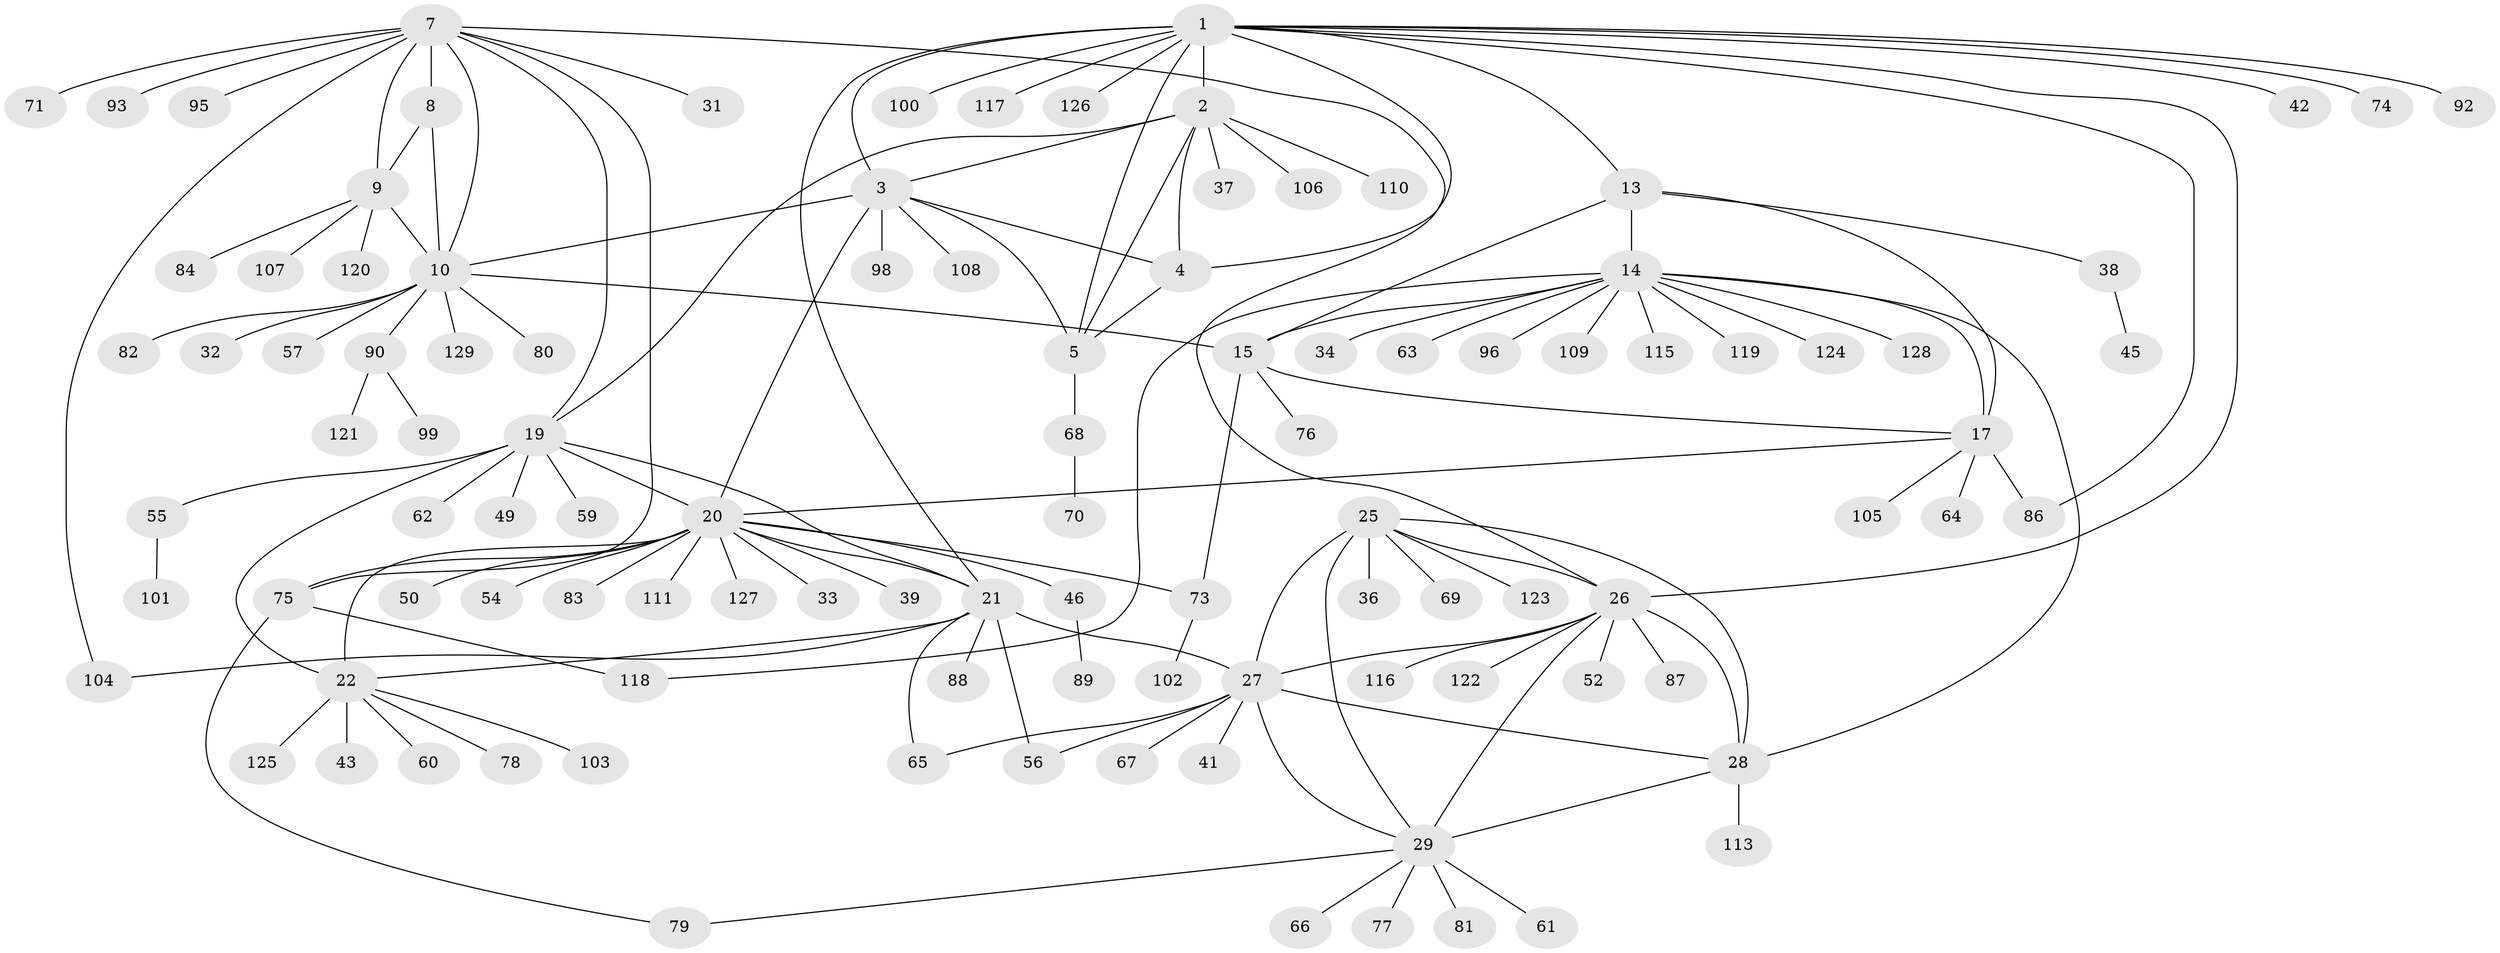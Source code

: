 // Generated by graph-tools (version 1.1) at 2025/52/02/27/25 19:52:19]
// undirected, 106 vertices, 142 edges
graph export_dot {
graph [start="1"]
  node [color=gray90,style=filled];
  1 [super="+6"];
  2 [super="+58"];
  3;
  4;
  5 [super="+35"];
  7 [super="+112"];
  8 [super="+91"];
  9 [super="+11"];
  10 [super="+12"];
  13 [super="+18"];
  14 [super="+16"];
  15 [super="+51"];
  17 [super="+97"];
  19 [super="+24"];
  20 [super="+53"];
  21 [super="+47"];
  22 [super="+23"];
  25 [super="+48"];
  26 [super="+30"];
  27 [super="+40"];
  28;
  29 [super="+44"];
  31;
  32;
  33;
  34;
  36;
  37;
  38 [super="+72"];
  39;
  41;
  42;
  43;
  45;
  46;
  49;
  50;
  52;
  54;
  55;
  56;
  57;
  59;
  60;
  61;
  62;
  63 [super="+114"];
  64;
  65;
  66;
  67;
  68;
  69;
  70;
  71;
  73;
  74;
  75;
  76;
  77;
  78;
  79 [super="+94"];
  80;
  81;
  82;
  83;
  84 [super="+85"];
  86;
  87;
  88;
  89;
  90;
  92;
  93;
  95;
  96;
  98;
  99;
  100;
  101;
  102;
  103;
  104;
  105;
  106;
  107;
  108;
  109;
  110;
  111;
  113;
  115;
  116;
  117;
  118;
  119;
  120;
  121;
  122;
  123;
  124;
  125;
  126;
  127;
  128;
  129;
  1 -- 2 [weight=2];
  1 -- 3 [weight=2];
  1 -- 4 [weight=2];
  1 -- 5 [weight=2];
  1 -- 26;
  1 -- 74;
  1 -- 92;
  1 -- 100;
  1 -- 126;
  1 -- 42;
  1 -- 13;
  1 -- 21;
  1 -- 117;
  1 -- 86;
  2 -- 3;
  2 -- 4;
  2 -- 5;
  2 -- 37;
  2 -- 110;
  2 -- 106;
  2 -- 19;
  3 -- 4;
  3 -- 5;
  3 -- 98;
  3 -- 108;
  3 -- 20;
  3 -- 10;
  4 -- 5;
  5 -- 68;
  7 -- 8;
  7 -- 9 [weight=2];
  7 -- 10 [weight=2];
  7 -- 26;
  7 -- 31;
  7 -- 71;
  7 -- 75;
  7 -- 93;
  7 -- 95;
  7 -- 104;
  7 -- 19;
  8 -- 9 [weight=2];
  8 -- 10 [weight=2];
  9 -- 10 [weight=4];
  9 -- 84;
  9 -- 107;
  9 -- 120;
  10 -- 32;
  10 -- 90;
  10 -- 129;
  10 -- 15;
  10 -- 80;
  10 -- 82;
  10 -- 57;
  13 -- 14 [weight=4];
  13 -- 15 [weight=2];
  13 -- 17 [weight=2];
  13 -- 38;
  14 -- 15 [weight=2];
  14 -- 17 [weight=2];
  14 -- 34;
  14 -- 96;
  14 -- 124;
  14 -- 128;
  14 -- 109;
  14 -- 115;
  14 -- 118;
  14 -- 119;
  14 -- 28;
  14 -- 63;
  15 -- 17;
  15 -- 73;
  15 -- 76;
  17 -- 20;
  17 -- 64;
  17 -- 86;
  17 -- 105;
  19 -- 20 [weight=2];
  19 -- 21 [weight=2];
  19 -- 22 [weight=4];
  19 -- 49;
  19 -- 55;
  19 -- 59;
  19 -- 62;
  20 -- 21;
  20 -- 22 [weight=2];
  20 -- 33;
  20 -- 39;
  20 -- 46;
  20 -- 50;
  20 -- 54;
  20 -- 73;
  20 -- 83;
  20 -- 111;
  20 -- 127;
  20 -- 75;
  21 -- 22 [weight=2];
  21 -- 27;
  21 -- 56;
  21 -- 65;
  21 -- 88;
  21 -- 104;
  22 -- 43;
  22 -- 78;
  22 -- 103;
  22 -- 60;
  22 -- 125;
  25 -- 26 [weight=2];
  25 -- 27;
  25 -- 28;
  25 -- 29;
  25 -- 36;
  25 -- 69;
  25 -- 123;
  26 -- 27 [weight=2];
  26 -- 28 [weight=2];
  26 -- 29 [weight=2];
  26 -- 52;
  26 -- 87;
  26 -- 116;
  26 -- 122;
  27 -- 28;
  27 -- 29;
  27 -- 41;
  27 -- 65;
  27 -- 67;
  27 -- 56;
  28 -- 29;
  28 -- 113;
  29 -- 61;
  29 -- 66;
  29 -- 77;
  29 -- 79;
  29 -- 81;
  38 -- 45;
  46 -- 89;
  55 -- 101;
  68 -- 70;
  73 -- 102;
  75 -- 79;
  75 -- 118;
  90 -- 99;
  90 -- 121;
}
